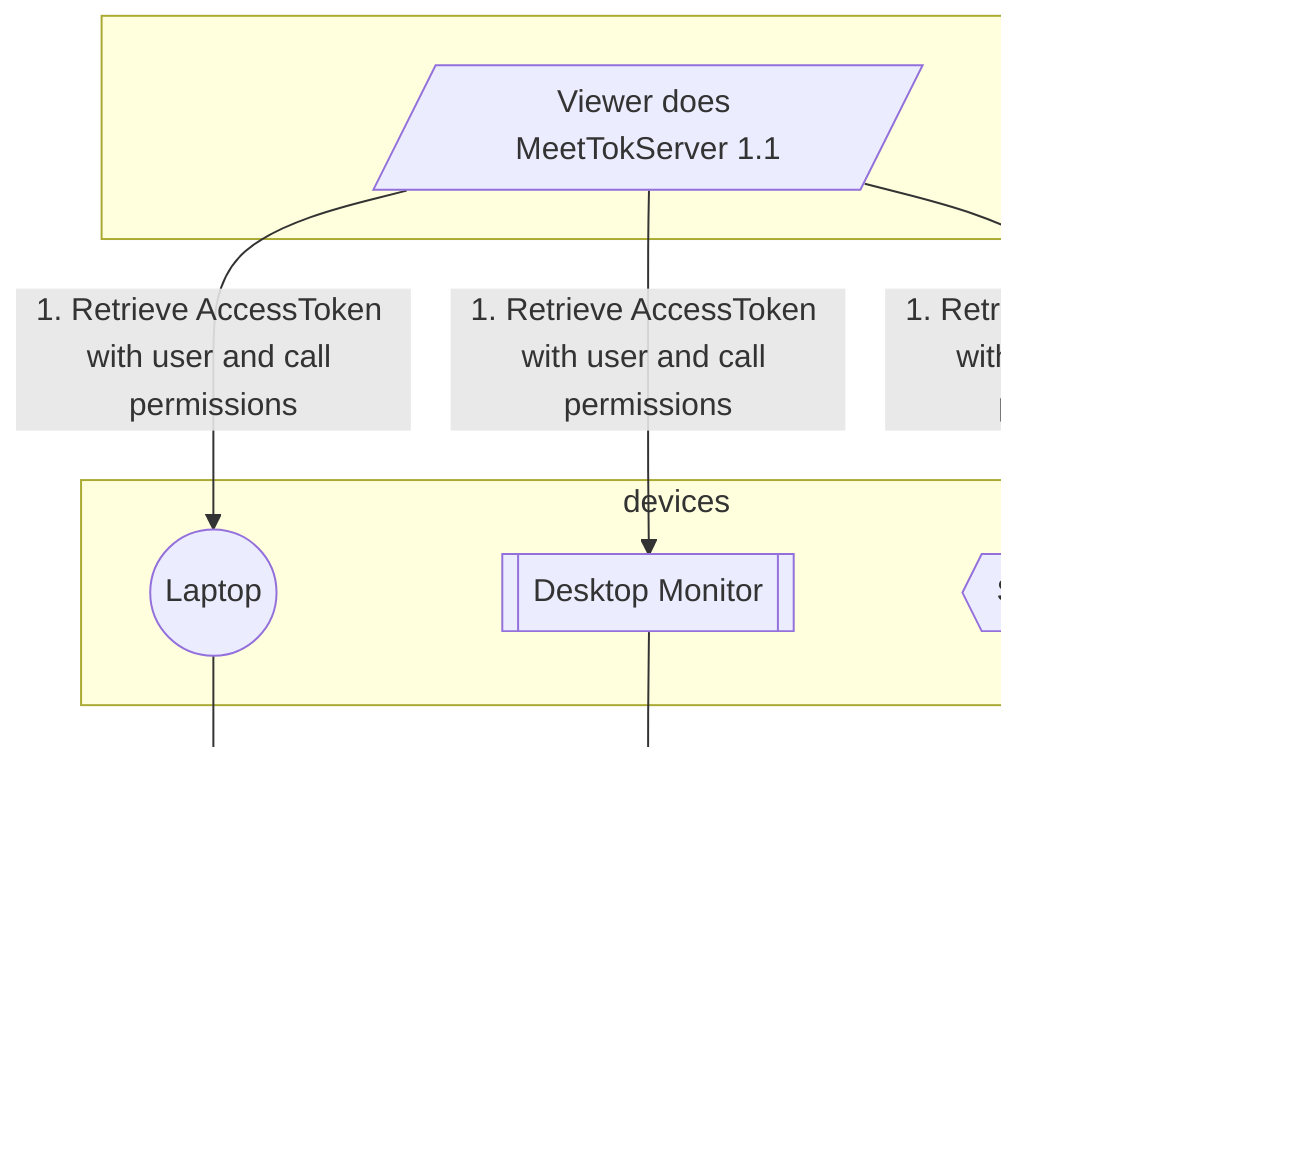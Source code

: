 flowchart TB
    subgraph cloud [Platform]
        CloudIcon{{"Cloud"}}
    end
    subgraph server [ ]
        ServerIcon[/"Viewer does MeetTokServer 1.1"/]
    end
    subgraph devices
        Laptop(("Laptop"))
        DesktopMonitor[["Desktop Monitor"]]
        Smartphone{{"Smartphone"}}
    end
    ServerIcon -- "1. Retrieve AccessToken with user and call permissions" --> Laptop
    ServerIcon -- "1. Retrieve AccessToken with user and call permissions" --> DesktopMonitor
    ServerIcon -- "1. Retrieve AccessToken with user and call permissions" --> Smartphone

    Laptop -- "2. Connect to Agora Platform with AccessToken and join call" --> CloudIcon
    DesktopMonitor -- "2. Connect to Agora Platform with AccessToken and join call" --> CloudIcon
    Smartphone -- "2. Connect to Agora Platform with AccessToken and join call" --> CloudIcon